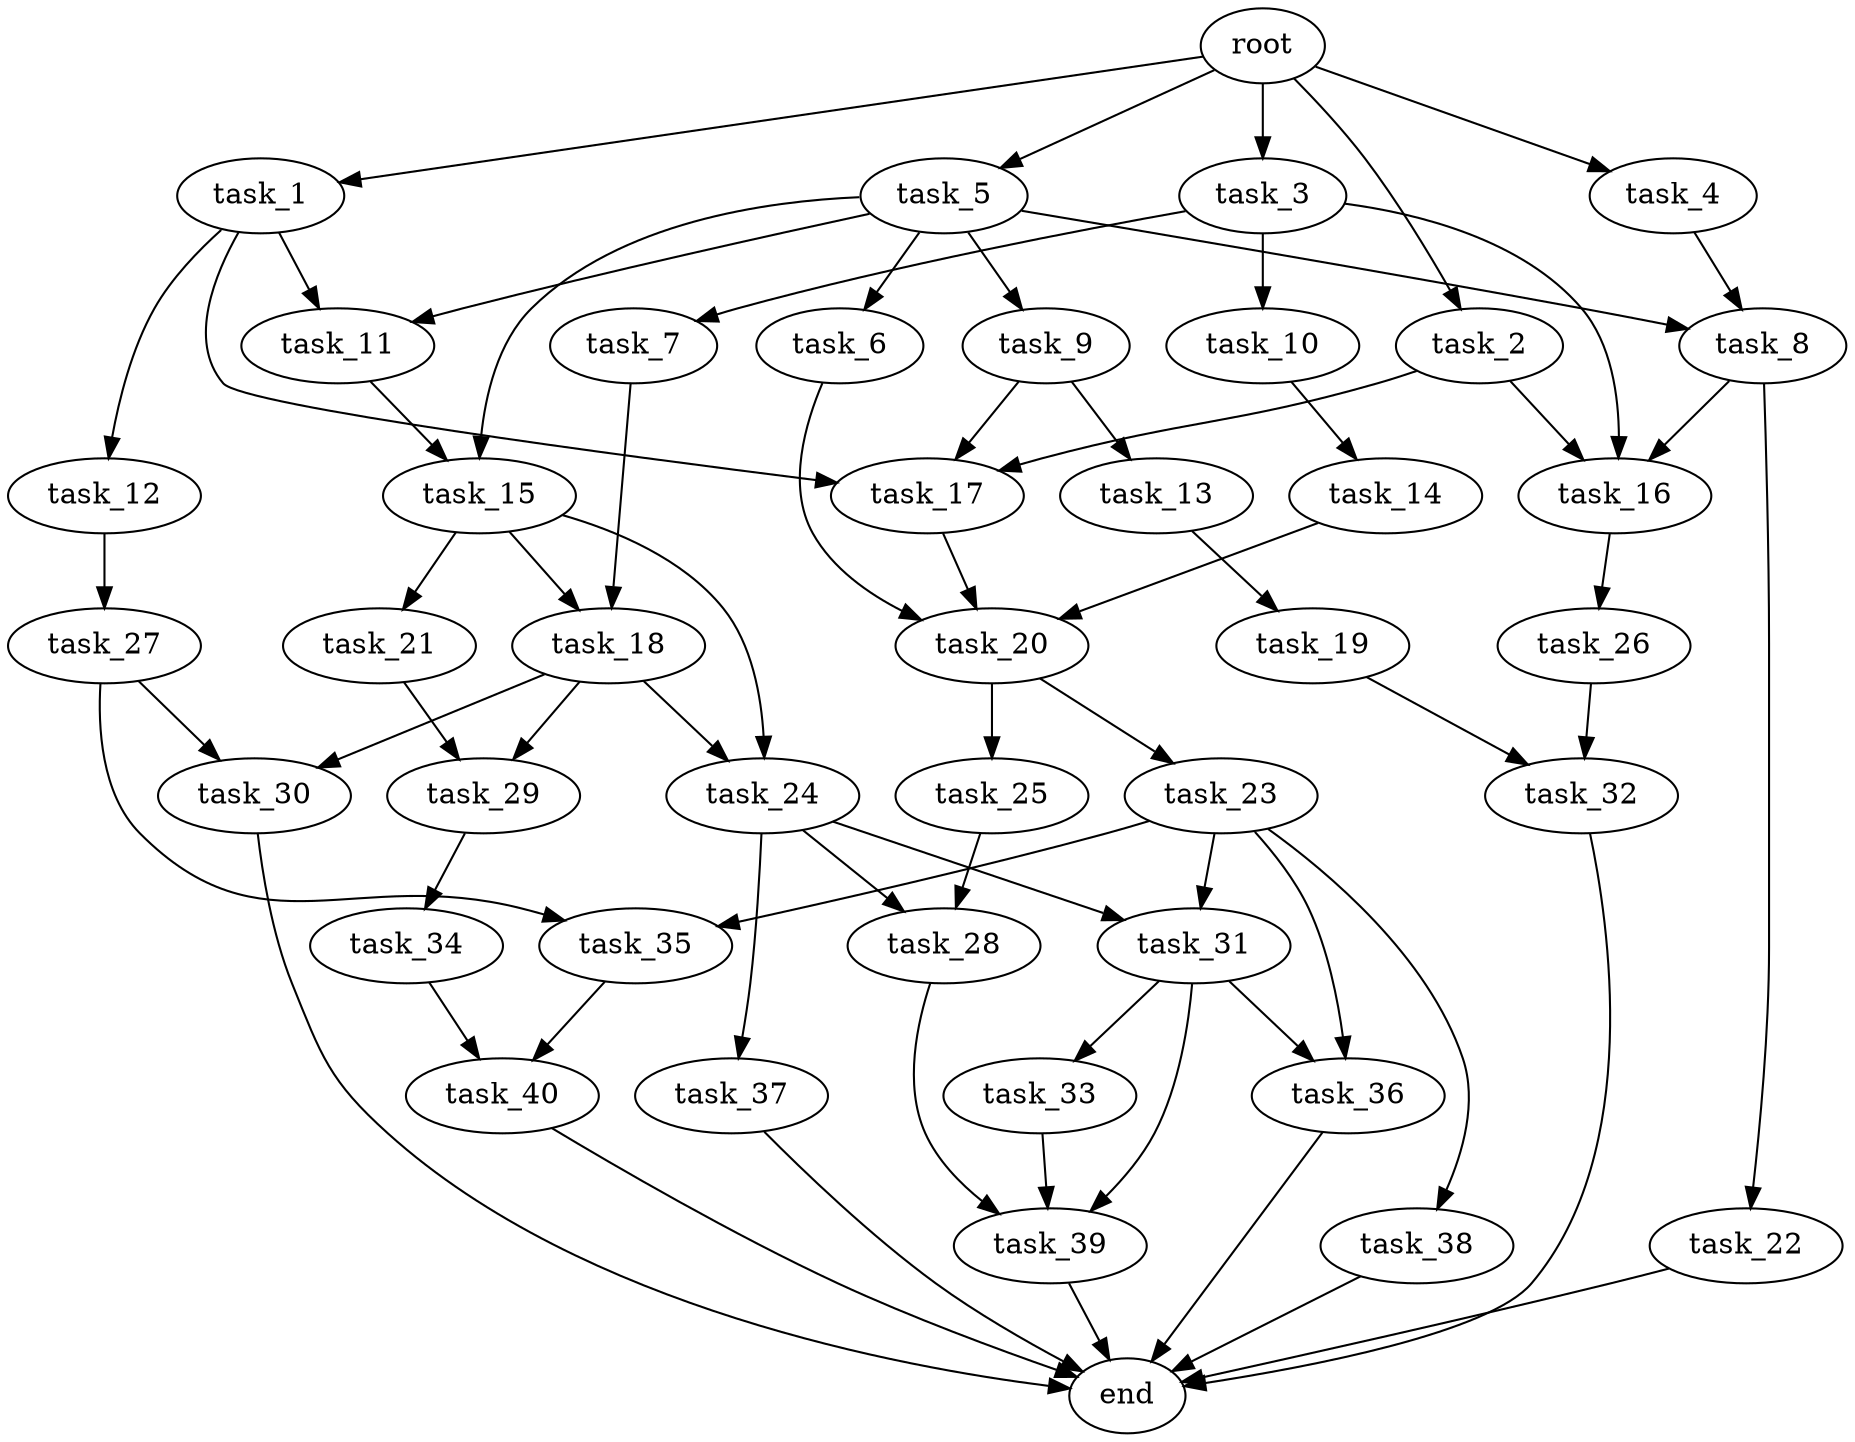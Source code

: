 digraph G {
  root [size="0.000000e+00"];
  task_1 [size="1.099990e+10"];
  task_2 [size="6.350262e+10"];
  task_3 [size="6.501089e+10"];
  task_4 [size="1.374395e+10"];
  task_5 [size="6.959758e+10"];
  task_6 [size="2.228179e+10"];
  task_7 [size="2.059681e+10"];
  task_8 [size="6.947520e+10"];
  task_9 [size="5.936051e+10"];
  task_10 [size="7.190439e+10"];
  task_11 [size="1.793283e+10"];
  task_12 [size="3.498296e+10"];
  task_13 [size="1.615958e+10"];
  task_14 [size="1.611862e+10"];
  task_15 [size="4.135841e+10"];
  task_16 [size="2.064494e+10"];
  task_17 [size="2.997797e+10"];
  task_18 [size="9.874494e+10"];
  task_19 [size="8.533400e+10"];
  task_20 [size="6.141201e+10"];
  task_21 [size="9.161735e+10"];
  task_22 [size="6.208028e+10"];
  task_23 [size="5.596352e+10"];
  task_24 [size="5.699598e+10"];
  task_25 [size="3.354657e+10"];
  task_26 [size="3.935316e+10"];
  task_27 [size="9.226110e+10"];
  task_28 [size="4.140061e+10"];
  task_29 [size="4.346811e+10"];
  task_30 [size="2.986073e+10"];
  task_31 [size="3.304745e+10"];
  task_32 [size="2.617991e+10"];
  task_33 [size="9.011365e+10"];
  task_34 [size="9.233534e+10"];
  task_35 [size="7.453545e+10"];
  task_36 [size="3.074608e+10"];
  task_37 [size="2.574721e+10"];
  task_38 [size="7.308663e+09"];
  task_39 [size="8.966982e+10"];
  task_40 [size="6.120255e+10"];
  end [size="0.000000e+00"];

  root -> task_1 [size="1.000000e-12"];
  root -> task_2 [size="1.000000e-12"];
  root -> task_3 [size="1.000000e-12"];
  root -> task_4 [size="1.000000e-12"];
  root -> task_5 [size="1.000000e-12"];
  task_1 -> task_11 [size="8.966417e+07"];
  task_1 -> task_12 [size="3.498296e+08"];
  task_1 -> task_17 [size="9.992656e+07"];
  task_2 -> task_16 [size="6.881648e+07"];
  task_2 -> task_17 [size="9.992656e+07"];
  task_3 -> task_7 [size="2.059681e+08"];
  task_3 -> task_10 [size="7.190439e+08"];
  task_3 -> task_16 [size="6.881648e+07"];
  task_4 -> task_8 [size="3.473760e+08"];
  task_5 -> task_6 [size="2.228179e+08"];
  task_5 -> task_8 [size="3.473760e+08"];
  task_5 -> task_9 [size="5.936051e+08"];
  task_5 -> task_11 [size="8.966417e+07"];
  task_5 -> task_15 [size="2.067921e+08"];
  task_6 -> task_20 [size="2.047067e+08"];
  task_7 -> task_18 [size="4.937247e+08"];
  task_8 -> task_16 [size="6.881648e+07"];
  task_8 -> task_22 [size="6.208028e+08"];
  task_9 -> task_13 [size="1.615958e+08"];
  task_9 -> task_17 [size="9.992656e+07"];
  task_10 -> task_14 [size="1.611862e+08"];
  task_11 -> task_15 [size="2.067921e+08"];
  task_12 -> task_27 [size="9.226110e+08"];
  task_13 -> task_19 [size="8.533400e+08"];
  task_14 -> task_20 [size="2.047067e+08"];
  task_15 -> task_18 [size="4.937247e+08"];
  task_15 -> task_21 [size="9.161735e+08"];
  task_15 -> task_24 [size="2.849799e+08"];
  task_16 -> task_26 [size="3.935316e+08"];
  task_17 -> task_20 [size="2.047067e+08"];
  task_18 -> task_24 [size="2.849799e+08"];
  task_18 -> task_29 [size="2.173405e+08"];
  task_18 -> task_30 [size="1.493036e+08"];
  task_19 -> task_32 [size="1.308995e+08"];
  task_20 -> task_23 [size="5.596352e+08"];
  task_20 -> task_25 [size="3.354657e+08"];
  task_21 -> task_29 [size="2.173405e+08"];
  task_22 -> end [size="1.000000e-12"];
  task_23 -> task_31 [size="1.652373e+08"];
  task_23 -> task_35 [size="3.726773e+08"];
  task_23 -> task_36 [size="1.537304e+08"];
  task_23 -> task_38 [size="7.308663e+07"];
  task_24 -> task_28 [size="2.070031e+08"];
  task_24 -> task_31 [size="1.652373e+08"];
  task_24 -> task_37 [size="2.574721e+08"];
  task_25 -> task_28 [size="2.070031e+08"];
  task_26 -> task_32 [size="1.308995e+08"];
  task_27 -> task_30 [size="1.493036e+08"];
  task_27 -> task_35 [size="3.726773e+08"];
  task_28 -> task_39 [size="2.988994e+08"];
  task_29 -> task_34 [size="9.233534e+08"];
  task_30 -> end [size="1.000000e-12"];
  task_31 -> task_33 [size="9.011365e+08"];
  task_31 -> task_36 [size="1.537304e+08"];
  task_31 -> task_39 [size="2.988994e+08"];
  task_32 -> end [size="1.000000e-12"];
  task_33 -> task_39 [size="2.988994e+08"];
  task_34 -> task_40 [size="3.060128e+08"];
  task_35 -> task_40 [size="3.060128e+08"];
  task_36 -> end [size="1.000000e-12"];
  task_37 -> end [size="1.000000e-12"];
  task_38 -> end [size="1.000000e-12"];
  task_39 -> end [size="1.000000e-12"];
  task_40 -> end [size="1.000000e-12"];
}
